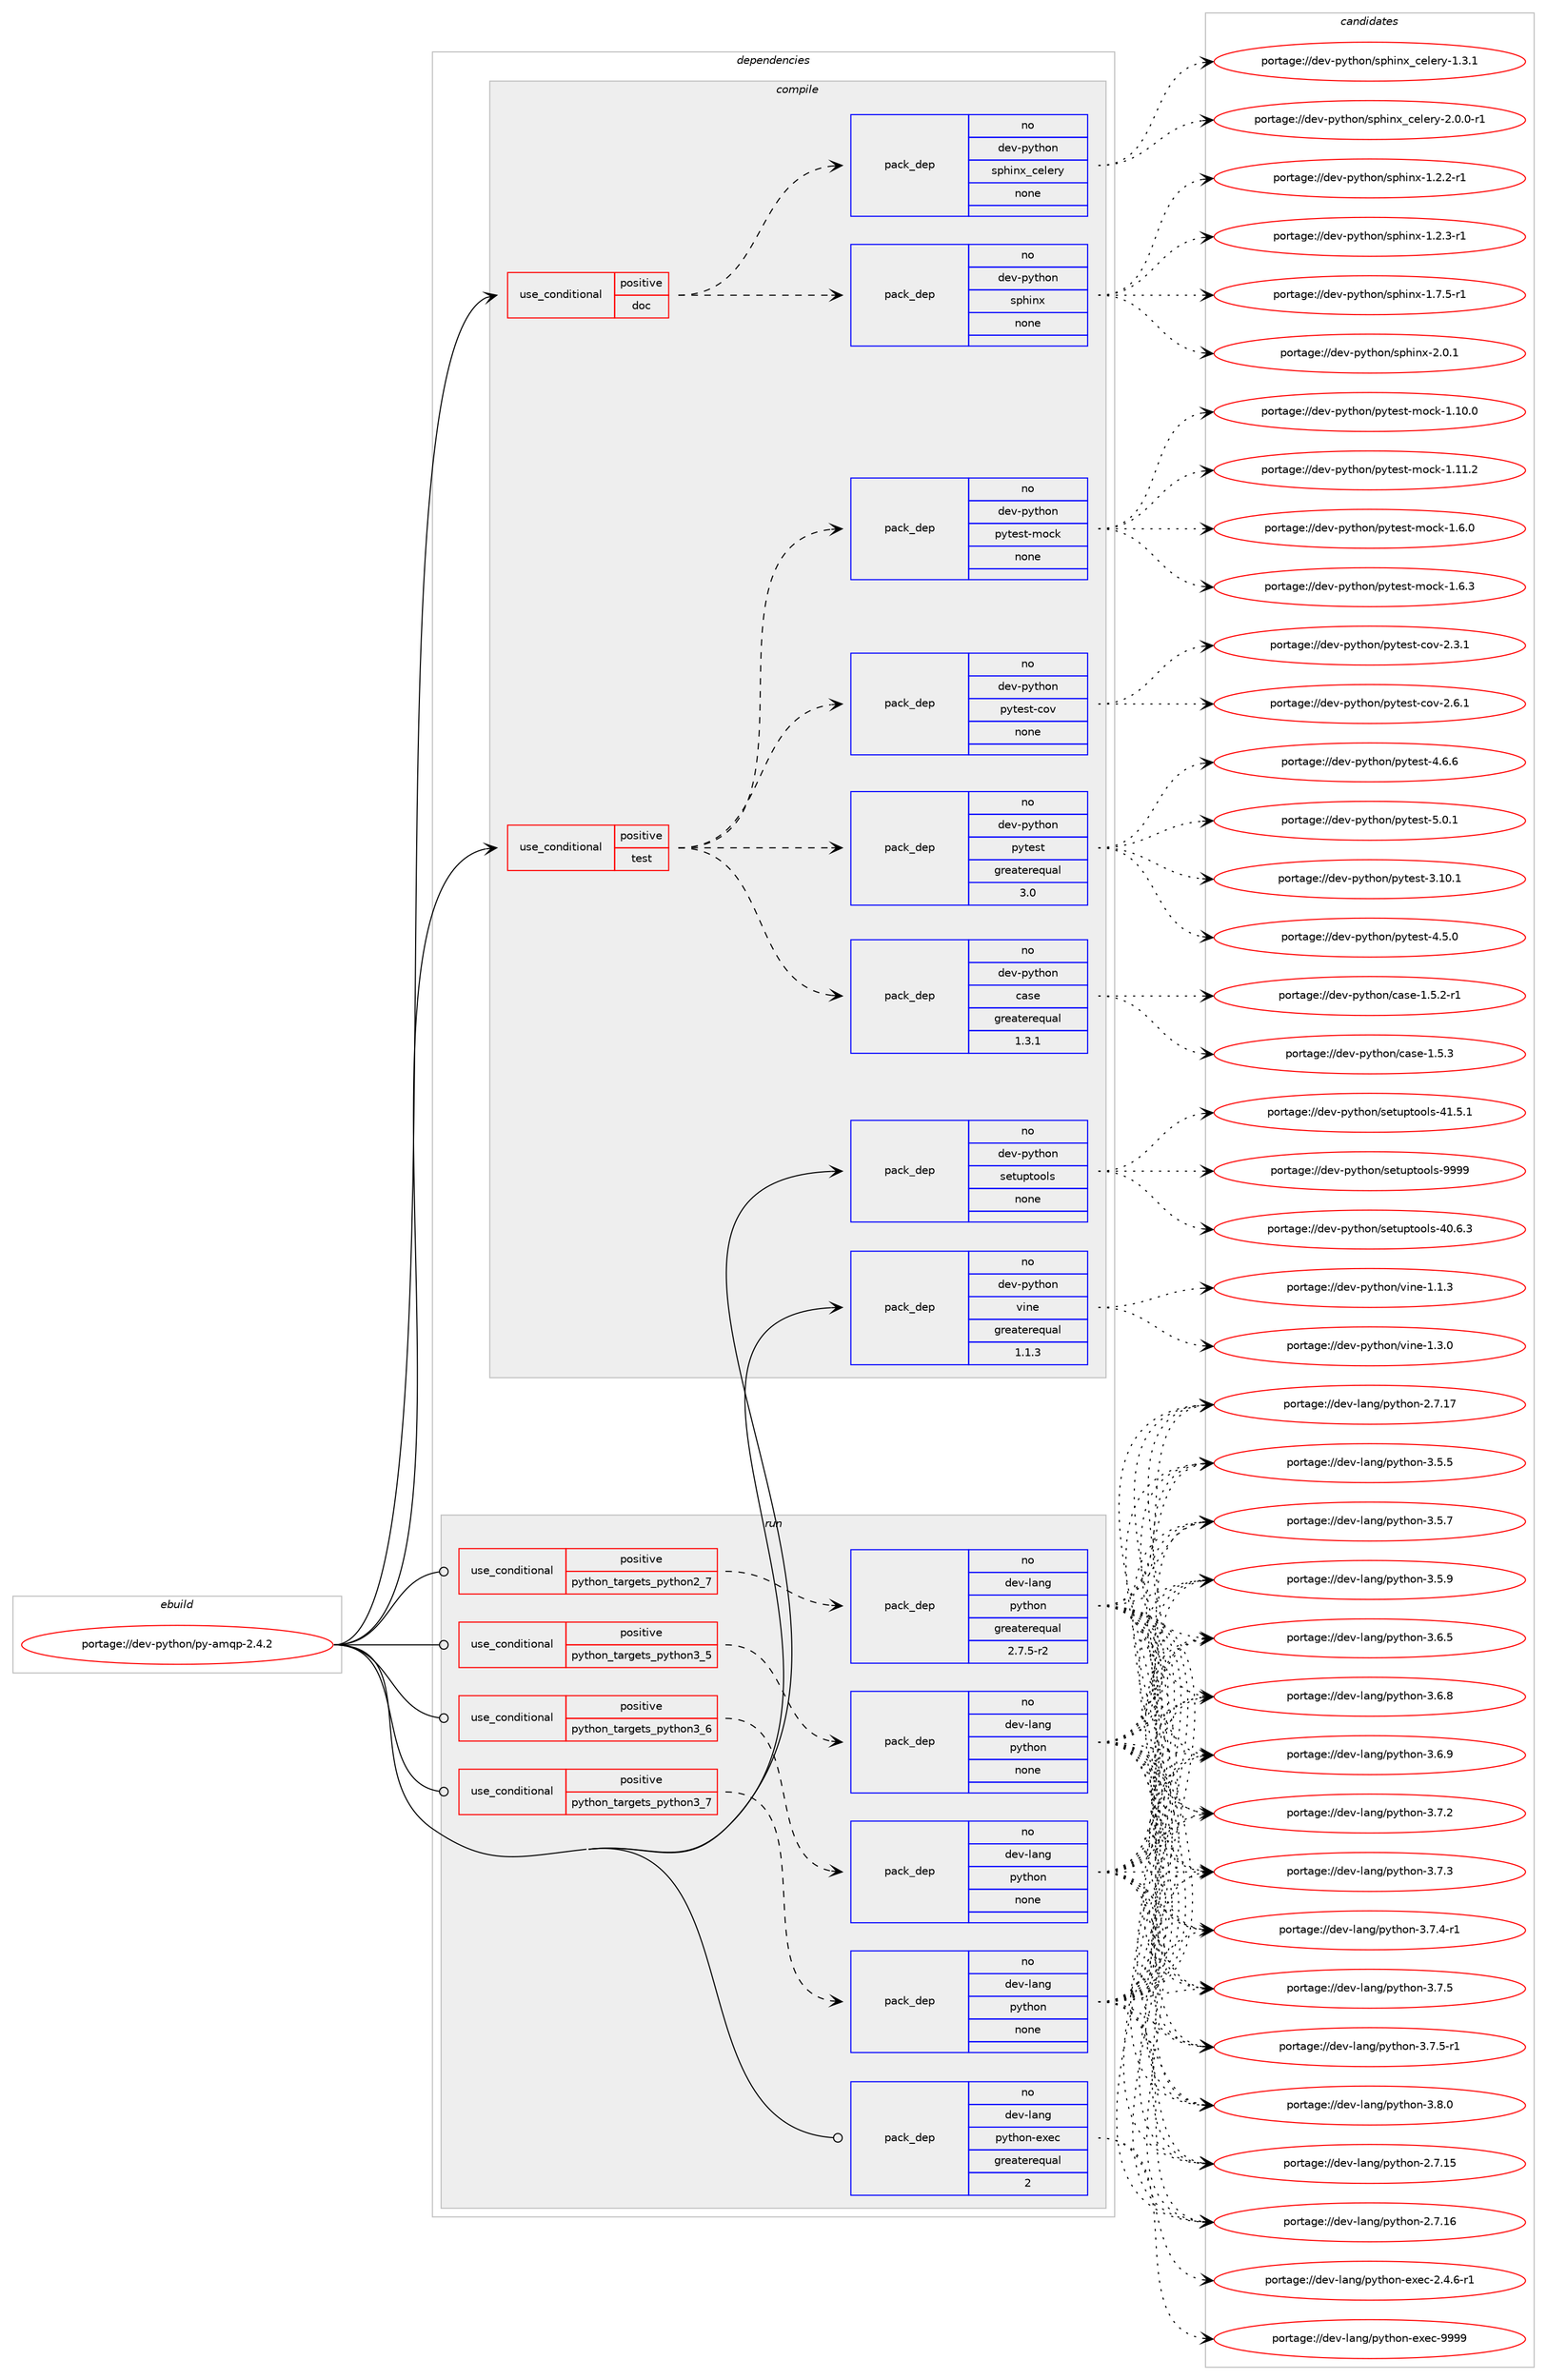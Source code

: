 digraph prolog {

# *************
# Graph options
# *************

newrank=true;
concentrate=true;
compound=true;
graph [rankdir=LR,fontname=Helvetica,fontsize=10,ranksep=1.5];#, ranksep=2.5, nodesep=0.2];
edge  [arrowhead=vee];
node  [fontname=Helvetica,fontsize=10];

# **********
# The ebuild
# **********

subgraph cluster_leftcol {
color=gray;
rank=same;
label=<<i>ebuild</i>>;
id [label="portage://dev-python/py-amqp-2.4.2", color=red, width=4, href="../dev-python/py-amqp-2.4.2.svg"];
}

# ****************
# The dependencies
# ****************

subgraph cluster_midcol {
color=gray;
label=<<i>dependencies</i>>;
subgraph cluster_compile {
fillcolor="#eeeeee";
style=filled;
label=<<i>compile</i>>;
subgraph cond34443 {
dependency158705 [label=<<TABLE BORDER="0" CELLBORDER="1" CELLSPACING="0" CELLPADDING="4"><TR><TD ROWSPAN="3" CELLPADDING="10">use_conditional</TD></TR><TR><TD>positive</TD></TR><TR><TD>doc</TD></TR></TABLE>>, shape=none, color=red];
subgraph pack120897 {
dependency158706 [label=<<TABLE BORDER="0" CELLBORDER="1" CELLSPACING="0" CELLPADDING="4" WIDTH="220"><TR><TD ROWSPAN="6" CELLPADDING="30">pack_dep</TD></TR><TR><TD WIDTH="110">no</TD></TR><TR><TD>dev-python</TD></TR><TR><TD>sphinx</TD></TR><TR><TD>none</TD></TR><TR><TD></TD></TR></TABLE>>, shape=none, color=blue];
}
dependency158705:e -> dependency158706:w [weight=20,style="dashed",arrowhead="vee"];
subgraph pack120898 {
dependency158707 [label=<<TABLE BORDER="0" CELLBORDER="1" CELLSPACING="0" CELLPADDING="4" WIDTH="220"><TR><TD ROWSPAN="6" CELLPADDING="30">pack_dep</TD></TR><TR><TD WIDTH="110">no</TD></TR><TR><TD>dev-python</TD></TR><TR><TD>sphinx_celery</TD></TR><TR><TD>none</TD></TR><TR><TD></TD></TR></TABLE>>, shape=none, color=blue];
}
dependency158705:e -> dependency158707:w [weight=20,style="dashed",arrowhead="vee"];
}
id:e -> dependency158705:w [weight=20,style="solid",arrowhead="vee"];
subgraph cond34444 {
dependency158708 [label=<<TABLE BORDER="0" CELLBORDER="1" CELLSPACING="0" CELLPADDING="4"><TR><TD ROWSPAN="3" CELLPADDING="10">use_conditional</TD></TR><TR><TD>positive</TD></TR><TR><TD>test</TD></TR></TABLE>>, shape=none, color=red];
subgraph pack120899 {
dependency158709 [label=<<TABLE BORDER="0" CELLBORDER="1" CELLSPACING="0" CELLPADDING="4" WIDTH="220"><TR><TD ROWSPAN="6" CELLPADDING="30">pack_dep</TD></TR><TR><TD WIDTH="110">no</TD></TR><TR><TD>dev-python</TD></TR><TR><TD>case</TD></TR><TR><TD>greaterequal</TD></TR><TR><TD>1.3.1</TD></TR></TABLE>>, shape=none, color=blue];
}
dependency158708:e -> dependency158709:w [weight=20,style="dashed",arrowhead="vee"];
subgraph pack120900 {
dependency158710 [label=<<TABLE BORDER="0" CELLBORDER="1" CELLSPACING="0" CELLPADDING="4" WIDTH="220"><TR><TD ROWSPAN="6" CELLPADDING="30">pack_dep</TD></TR><TR><TD WIDTH="110">no</TD></TR><TR><TD>dev-python</TD></TR><TR><TD>pytest</TD></TR><TR><TD>greaterequal</TD></TR><TR><TD>3.0</TD></TR></TABLE>>, shape=none, color=blue];
}
dependency158708:e -> dependency158710:w [weight=20,style="dashed",arrowhead="vee"];
subgraph pack120901 {
dependency158711 [label=<<TABLE BORDER="0" CELLBORDER="1" CELLSPACING="0" CELLPADDING="4" WIDTH="220"><TR><TD ROWSPAN="6" CELLPADDING="30">pack_dep</TD></TR><TR><TD WIDTH="110">no</TD></TR><TR><TD>dev-python</TD></TR><TR><TD>pytest-cov</TD></TR><TR><TD>none</TD></TR><TR><TD></TD></TR></TABLE>>, shape=none, color=blue];
}
dependency158708:e -> dependency158711:w [weight=20,style="dashed",arrowhead="vee"];
subgraph pack120902 {
dependency158712 [label=<<TABLE BORDER="0" CELLBORDER="1" CELLSPACING="0" CELLPADDING="4" WIDTH="220"><TR><TD ROWSPAN="6" CELLPADDING="30">pack_dep</TD></TR><TR><TD WIDTH="110">no</TD></TR><TR><TD>dev-python</TD></TR><TR><TD>pytest-mock</TD></TR><TR><TD>none</TD></TR><TR><TD></TD></TR></TABLE>>, shape=none, color=blue];
}
dependency158708:e -> dependency158712:w [weight=20,style="dashed",arrowhead="vee"];
}
id:e -> dependency158708:w [weight=20,style="solid",arrowhead="vee"];
subgraph pack120903 {
dependency158713 [label=<<TABLE BORDER="0" CELLBORDER="1" CELLSPACING="0" CELLPADDING="4" WIDTH="220"><TR><TD ROWSPAN="6" CELLPADDING="30">pack_dep</TD></TR><TR><TD WIDTH="110">no</TD></TR><TR><TD>dev-python</TD></TR><TR><TD>setuptools</TD></TR><TR><TD>none</TD></TR><TR><TD></TD></TR></TABLE>>, shape=none, color=blue];
}
id:e -> dependency158713:w [weight=20,style="solid",arrowhead="vee"];
subgraph pack120904 {
dependency158714 [label=<<TABLE BORDER="0" CELLBORDER="1" CELLSPACING="0" CELLPADDING="4" WIDTH="220"><TR><TD ROWSPAN="6" CELLPADDING="30">pack_dep</TD></TR><TR><TD WIDTH="110">no</TD></TR><TR><TD>dev-python</TD></TR><TR><TD>vine</TD></TR><TR><TD>greaterequal</TD></TR><TR><TD>1.1.3</TD></TR></TABLE>>, shape=none, color=blue];
}
id:e -> dependency158714:w [weight=20,style="solid",arrowhead="vee"];
}
subgraph cluster_compileandrun {
fillcolor="#eeeeee";
style=filled;
label=<<i>compile and run</i>>;
}
subgraph cluster_run {
fillcolor="#eeeeee";
style=filled;
label=<<i>run</i>>;
subgraph cond34445 {
dependency158715 [label=<<TABLE BORDER="0" CELLBORDER="1" CELLSPACING="0" CELLPADDING="4"><TR><TD ROWSPAN="3" CELLPADDING="10">use_conditional</TD></TR><TR><TD>positive</TD></TR><TR><TD>python_targets_python2_7</TD></TR></TABLE>>, shape=none, color=red];
subgraph pack120905 {
dependency158716 [label=<<TABLE BORDER="0" CELLBORDER="1" CELLSPACING="0" CELLPADDING="4" WIDTH="220"><TR><TD ROWSPAN="6" CELLPADDING="30">pack_dep</TD></TR><TR><TD WIDTH="110">no</TD></TR><TR><TD>dev-lang</TD></TR><TR><TD>python</TD></TR><TR><TD>greaterequal</TD></TR><TR><TD>2.7.5-r2</TD></TR></TABLE>>, shape=none, color=blue];
}
dependency158715:e -> dependency158716:w [weight=20,style="dashed",arrowhead="vee"];
}
id:e -> dependency158715:w [weight=20,style="solid",arrowhead="odot"];
subgraph cond34446 {
dependency158717 [label=<<TABLE BORDER="0" CELLBORDER="1" CELLSPACING="0" CELLPADDING="4"><TR><TD ROWSPAN="3" CELLPADDING="10">use_conditional</TD></TR><TR><TD>positive</TD></TR><TR><TD>python_targets_python3_5</TD></TR></TABLE>>, shape=none, color=red];
subgraph pack120906 {
dependency158718 [label=<<TABLE BORDER="0" CELLBORDER="1" CELLSPACING="0" CELLPADDING="4" WIDTH="220"><TR><TD ROWSPAN="6" CELLPADDING="30">pack_dep</TD></TR><TR><TD WIDTH="110">no</TD></TR><TR><TD>dev-lang</TD></TR><TR><TD>python</TD></TR><TR><TD>none</TD></TR><TR><TD></TD></TR></TABLE>>, shape=none, color=blue];
}
dependency158717:e -> dependency158718:w [weight=20,style="dashed",arrowhead="vee"];
}
id:e -> dependency158717:w [weight=20,style="solid",arrowhead="odot"];
subgraph cond34447 {
dependency158719 [label=<<TABLE BORDER="0" CELLBORDER="1" CELLSPACING="0" CELLPADDING="4"><TR><TD ROWSPAN="3" CELLPADDING="10">use_conditional</TD></TR><TR><TD>positive</TD></TR><TR><TD>python_targets_python3_6</TD></TR></TABLE>>, shape=none, color=red];
subgraph pack120907 {
dependency158720 [label=<<TABLE BORDER="0" CELLBORDER="1" CELLSPACING="0" CELLPADDING="4" WIDTH="220"><TR><TD ROWSPAN="6" CELLPADDING="30">pack_dep</TD></TR><TR><TD WIDTH="110">no</TD></TR><TR><TD>dev-lang</TD></TR><TR><TD>python</TD></TR><TR><TD>none</TD></TR><TR><TD></TD></TR></TABLE>>, shape=none, color=blue];
}
dependency158719:e -> dependency158720:w [weight=20,style="dashed",arrowhead="vee"];
}
id:e -> dependency158719:w [weight=20,style="solid",arrowhead="odot"];
subgraph cond34448 {
dependency158721 [label=<<TABLE BORDER="0" CELLBORDER="1" CELLSPACING="0" CELLPADDING="4"><TR><TD ROWSPAN="3" CELLPADDING="10">use_conditional</TD></TR><TR><TD>positive</TD></TR><TR><TD>python_targets_python3_7</TD></TR></TABLE>>, shape=none, color=red];
subgraph pack120908 {
dependency158722 [label=<<TABLE BORDER="0" CELLBORDER="1" CELLSPACING="0" CELLPADDING="4" WIDTH="220"><TR><TD ROWSPAN="6" CELLPADDING="30">pack_dep</TD></TR><TR><TD WIDTH="110">no</TD></TR><TR><TD>dev-lang</TD></TR><TR><TD>python</TD></TR><TR><TD>none</TD></TR><TR><TD></TD></TR></TABLE>>, shape=none, color=blue];
}
dependency158721:e -> dependency158722:w [weight=20,style="dashed",arrowhead="vee"];
}
id:e -> dependency158721:w [weight=20,style="solid",arrowhead="odot"];
subgraph pack120909 {
dependency158723 [label=<<TABLE BORDER="0" CELLBORDER="1" CELLSPACING="0" CELLPADDING="4" WIDTH="220"><TR><TD ROWSPAN="6" CELLPADDING="30">pack_dep</TD></TR><TR><TD WIDTH="110">no</TD></TR><TR><TD>dev-lang</TD></TR><TR><TD>python-exec</TD></TR><TR><TD>greaterequal</TD></TR><TR><TD>2</TD></TR></TABLE>>, shape=none, color=blue];
}
id:e -> dependency158723:w [weight=20,style="solid",arrowhead="odot"];
}
}

# **************
# The candidates
# **************

subgraph cluster_choices {
rank=same;
color=gray;
label=<<i>candidates</i>>;

subgraph choice120897 {
color=black;
nodesep=1;
choiceportage10010111845112121116104111110471151121041051101204549465046504511449 [label="portage://dev-python/sphinx-1.2.2-r1", color=red, width=4,href="../dev-python/sphinx-1.2.2-r1.svg"];
choiceportage10010111845112121116104111110471151121041051101204549465046514511449 [label="portage://dev-python/sphinx-1.2.3-r1", color=red, width=4,href="../dev-python/sphinx-1.2.3-r1.svg"];
choiceportage10010111845112121116104111110471151121041051101204549465546534511449 [label="portage://dev-python/sphinx-1.7.5-r1", color=red, width=4,href="../dev-python/sphinx-1.7.5-r1.svg"];
choiceportage1001011184511212111610411111047115112104105110120455046484649 [label="portage://dev-python/sphinx-2.0.1", color=red, width=4,href="../dev-python/sphinx-2.0.1.svg"];
dependency158706:e -> choiceportage10010111845112121116104111110471151121041051101204549465046504511449:w [style=dotted,weight="100"];
dependency158706:e -> choiceportage10010111845112121116104111110471151121041051101204549465046514511449:w [style=dotted,weight="100"];
dependency158706:e -> choiceportage10010111845112121116104111110471151121041051101204549465546534511449:w [style=dotted,weight="100"];
dependency158706:e -> choiceportage1001011184511212111610411111047115112104105110120455046484649:w [style=dotted,weight="100"];
}
subgraph choice120898 {
color=black;
nodesep=1;
choiceportage10010111845112121116104111110471151121041051101209599101108101114121454946514649 [label="portage://dev-python/sphinx_celery-1.3.1", color=red, width=4,href="../dev-python/sphinx_celery-1.3.1.svg"];
choiceportage100101118451121211161041111104711511210410511012095991011081011141214550464846484511449 [label="portage://dev-python/sphinx_celery-2.0.0-r1", color=red, width=4,href="../dev-python/sphinx_celery-2.0.0-r1.svg"];
dependency158707:e -> choiceportage10010111845112121116104111110471151121041051101209599101108101114121454946514649:w [style=dotted,weight="100"];
dependency158707:e -> choiceportage100101118451121211161041111104711511210410511012095991011081011141214550464846484511449:w [style=dotted,weight="100"];
}
subgraph choice120899 {
color=black;
nodesep=1;
choiceportage100101118451121211161041111104799971151014549465346504511449 [label="portage://dev-python/case-1.5.2-r1", color=red, width=4,href="../dev-python/case-1.5.2-r1.svg"];
choiceportage10010111845112121116104111110479997115101454946534651 [label="portage://dev-python/case-1.5.3", color=red, width=4,href="../dev-python/case-1.5.3.svg"];
dependency158709:e -> choiceportage100101118451121211161041111104799971151014549465346504511449:w [style=dotted,weight="100"];
dependency158709:e -> choiceportage10010111845112121116104111110479997115101454946534651:w [style=dotted,weight="100"];
}
subgraph choice120900 {
color=black;
nodesep=1;
choiceportage100101118451121211161041111104711212111610111511645514649484649 [label="portage://dev-python/pytest-3.10.1", color=red, width=4,href="../dev-python/pytest-3.10.1.svg"];
choiceportage1001011184511212111610411111047112121116101115116455246534648 [label="portage://dev-python/pytest-4.5.0", color=red, width=4,href="../dev-python/pytest-4.5.0.svg"];
choiceportage1001011184511212111610411111047112121116101115116455246544654 [label="portage://dev-python/pytest-4.6.6", color=red, width=4,href="../dev-python/pytest-4.6.6.svg"];
choiceportage1001011184511212111610411111047112121116101115116455346484649 [label="portage://dev-python/pytest-5.0.1", color=red, width=4,href="../dev-python/pytest-5.0.1.svg"];
dependency158710:e -> choiceportage100101118451121211161041111104711212111610111511645514649484649:w [style=dotted,weight="100"];
dependency158710:e -> choiceportage1001011184511212111610411111047112121116101115116455246534648:w [style=dotted,weight="100"];
dependency158710:e -> choiceportage1001011184511212111610411111047112121116101115116455246544654:w [style=dotted,weight="100"];
dependency158710:e -> choiceportage1001011184511212111610411111047112121116101115116455346484649:w [style=dotted,weight="100"];
}
subgraph choice120901 {
color=black;
nodesep=1;
choiceportage10010111845112121116104111110471121211161011151164599111118455046514649 [label="portage://dev-python/pytest-cov-2.3.1", color=red, width=4,href="../dev-python/pytest-cov-2.3.1.svg"];
choiceportage10010111845112121116104111110471121211161011151164599111118455046544649 [label="portage://dev-python/pytest-cov-2.6.1", color=red, width=4,href="../dev-python/pytest-cov-2.6.1.svg"];
dependency158711:e -> choiceportage10010111845112121116104111110471121211161011151164599111118455046514649:w [style=dotted,weight="100"];
dependency158711:e -> choiceportage10010111845112121116104111110471121211161011151164599111118455046544649:w [style=dotted,weight="100"];
}
subgraph choice120902 {
color=black;
nodesep=1;
choiceportage1001011184511212111610411111047112121116101115116451091119910745494649484648 [label="portage://dev-python/pytest-mock-1.10.0", color=red, width=4,href="../dev-python/pytest-mock-1.10.0.svg"];
choiceportage1001011184511212111610411111047112121116101115116451091119910745494649494650 [label="portage://dev-python/pytest-mock-1.11.2", color=red, width=4,href="../dev-python/pytest-mock-1.11.2.svg"];
choiceportage10010111845112121116104111110471121211161011151164510911199107454946544648 [label="portage://dev-python/pytest-mock-1.6.0", color=red, width=4,href="../dev-python/pytest-mock-1.6.0.svg"];
choiceportage10010111845112121116104111110471121211161011151164510911199107454946544651 [label="portage://dev-python/pytest-mock-1.6.3", color=red, width=4,href="../dev-python/pytest-mock-1.6.3.svg"];
dependency158712:e -> choiceportage1001011184511212111610411111047112121116101115116451091119910745494649484648:w [style=dotted,weight="100"];
dependency158712:e -> choiceportage1001011184511212111610411111047112121116101115116451091119910745494649494650:w [style=dotted,weight="100"];
dependency158712:e -> choiceportage10010111845112121116104111110471121211161011151164510911199107454946544648:w [style=dotted,weight="100"];
dependency158712:e -> choiceportage10010111845112121116104111110471121211161011151164510911199107454946544651:w [style=dotted,weight="100"];
}
subgraph choice120903 {
color=black;
nodesep=1;
choiceportage100101118451121211161041111104711510111611711211611111110811545524846544651 [label="portage://dev-python/setuptools-40.6.3", color=red, width=4,href="../dev-python/setuptools-40.6.3.svg"];
choiceportage100101118451121211161041111104711510111611711211611111110811545524946534649 [label="portage://dev-python/setuptools-41.5.1", color=red, width=4,href="../dev-python/setuptools-41.5.1.svg"];
choiceportage10010111845112121116104111110471151011161171121161111111081154557575757 [label="portage://dev-python/setuptools-9999", color=red, width=4,href="../dev-python/setuptools-9999.svg"];
dependency158713:e -> choiceportage100101118451121211161041111104711510111611711211611111110811545524846544651:w [style=dotted,weight="100"];
dependency158713:e -> choiceportage100101118451121211161041111104711510111611711211611111110811545524946534649:w [style=dotted,weight="100"];
dependency158713:e -> choiceportage10010111845112121116104111110471151011161171121161111111081154557575757:w [style=dotted,weight="100"];
}
subgraph choice120904 {
color=black;
nodesep=1;
choiceportage1001011184511212111610411111047118105110101454946494651 [label="portage://dev-python/vine-1.1.3", color=red, width=4,href="../dev-python/vine-1.1.3.svg"];
choiceportage1001011184511212111610411111047118105110101454946514648 [label="portage://dev-python/vine-1.3.0", color=red, width=4,href="../dev-python/vine-1.3.0.svg"];
dependency158714:e -> choiceportage1001011184511212111610411111047118105110101454946494651:w [style=dotted,weight="100"];
dependency158714:e -> choiceportage1001011184511212111610411111047118105110101454946514648:w [style=dotted,weight="100"];
}
subgraph choice120905 {
color=black;
nodesep=1;
choiceportage10010111845108971101034711212111610411111045504655464953 [label="portage://dev-lang/python-2.7.15", color=red, width=4,href="../dev-lang/python-2.7.15.svg"];
choiceportage10010111845108971101034711212111610411111045504655464954 [label="portage://dev-lang/python-2.7.16", color=red, width=4,href="../dev-lang/python-2.7.16.svg"];
choiceportage10010111845108971101034711212111610411111045504655464955 [label="portage://dev-lang/python-2.7.17", color=red, width=4,href="../dev-lang/python-2.7.17.svg"];
choiceportage100101118451089711010347112121116104111110455146534653 [label="portage://dev-lang/python-3.5.5", color=red, width=4,href="../dev-lang/python-3.5.5.svg"];
choiceportage100101118451089711010347112121116104111110455146534655 [label="portage://dev-lang/python-3.5.7", color=red, width=4,href="../dev-lang/python-3.5.7.svg"];
choiceportage100101118451089711010347112121116104111110455146534657 [label="portage://dev-lang/python-3.5.9", color=red, width=4,href="../dev-lang/python-3.5.9.svg"];
choiceportage100101118451089711010347112121116104111110455146544653 [label="portage://dev-lang/python-3.6.5", color=red, width=4,href="../dev-lang/python-3.6.5.svg"];
choiceportage100101118451089711010347112121116104111110455146544656 [label="portage://dev-lang/python-3.6.8", color=red, width=4,href="../dev-lang/python-3.6.8.svg"];
choiceportage100101118451089711010347112121116104111110455146544657 [label="portage://dev-lang/python-3.6.9", color=red, width=4,href="../dev-lang/python-3.6.9.svg"];
choiceportage100101118451089711010347112121116104111110455146554650 [label="portage://dev-lang/python-3.7.2", color=red, width=4,href="../dev-lang/python-3.7.2.svg"];
choiceportage100101118451089711010347112121116104111110455146554651 [label="portage://dev-lang/python-3.7.3", color=red, width=4,href="../dev-lang/python-3.7.3.svg"];
choiceportage1001011184510897110103471121211161041111104551465546524511449 [label="portage://dev-lang/python-3.7.4-r1", color=red, width=4,href="../dev-lang/python-3.7.4-r1.svg"];
choiceportage100101118451089711010347112121116104111110455146554653 [label="portage://dev-lang/python-3.7.5", color=red, width=4,href="../dev-lang/python-3.7.5.svg"];
choiceportage1001011184510897110103471121211161041111104551465546534511449 [label="portage://dev-lang/python-3.7.5-r1", color=red, width=4,href="../dev-lang/python-3.7.5-r1.svg"];
choiceportage100101118451089711010347112121116104111110455146564648 [label="portage://dev-lang/python-3.8.0", color=red, width=4,href="../dev-lang/python-3.8.0.svg"];
dependency158716:e -> choiceportage10010111845108971101034711212111610411111045504655464953:w [style=dotted,weight="100"];
dependency158716:e -> choiceportage10010111845108971101034711212111610411111045504655464954:w [style=dotted,weight="100"];
dependency158716:e -> choiceportage10010111845108971101034711212111610411111045504655464955:w [style=dotted,weight="100"];
dependency158716:e -> choiceportage100101118451089711010347112121116104111110455146534653:w [style=dotted,weight="100"];
dependency158716:e -> choiceportage100101118451089711010347112121116104111110455146534655:w [style=dotted,weight="100"];
dependency158716:e -> choiceportage100101118451089711010347112121116104111110455146534657:w [style=dotted,weight="100"];
dependency158716:e -> choiceportage100101118451089711010347112121116104111110455146544653:w [style=dotted,weight="100"];
dependency158716:e -> choiceportage100101118451089711010347112121116104111110455146544656:w [style=dotted,weight="100"];
dependency158716:e -> choiceportage100101118451089711010347112121116104111110455146544657:w [style=dotted,weight="100"];
dependency158716:e -> choiceportage100101118451089711010347112121116104111110455146554650:w [style=dotted,weight="100"];
dependency158716:e -> choiceportage100101118451089711010347112121116104111110455146554651:w [style=dotted,weight="100"];
dependency158716:e -> choiceportage1001011184510897110103471121211161041111104551465546524511449:w [style=dotted,weight="100"];
dependency158716:e -> choiceportage100101118451089711010347112121116104111110455146554653:w [style=dotted,weight="100"];
dependency158716:e -> choiceportage1001011184510897110103471121211161041111104551465546534511449:w [style=dotted,weight="100"];
dependency158716:e -> choiceportage100101118451089711010347112121116104111110455146564648:w [style=dotted,weight="100"];
}
subgraph choice120906 {
color=black;
nodesep=1;
choiceportage10010111845108971101034711212111610411111045504655464953 [label="portage://dev-lang/python-2.7.15", color=red, width=4,href="../dev-lang/python-2.7.15.svg"];
choiceportage10010111845108971101034711212111610411111045504655464954 [label="portage://dev-lang/python-2.7.16", color=red, width=4,href="../dev-lang/python-2.7.16.svg"];
choiceportage10010111845108971101034711212111610411111045504655464955 [label="portage://dev-lang/python-2.7.17", color=red, width=4,href="../dev-lang/python-2.7.17.svg"];
choiceportage100101118451089711010347112121116104111110455146534653 [label="portage://dev-lang/python-3.5.5", color=red, width=4,href="../dev-lang/python-3.5.5.svg"];
choiceportage100101118451089711010347112121116104111110455146534655 [label="portage://dev-lang/python-3.5.7", color=red, width=4,href="../dev-lang/python-3.5.7.svg"];
choiceportage100101118451089711010347112121116104111110455146534657 [label="portage://dev-lang/python-3.5.9", color=red, width=4,href="../dev-lang/python-3.5.9.svg"];
choiceportage100101118451089711010347112121116104111110455146544653 [label="portage://dev-lang/python-3.6.5", color=red, width=4,href="../dev-lang/python-3.6.5.svg"];
choiceportage100101118451089711010347112121116104111110455146544656 [label="portage://dev-lang/python-3.6.8", color=red, width=4,href="../dev-lang/python-3.6.8.svg"];
choiceportage100101118451089711010347112121116104111110455146544657 [label="portage://dev-lang/python-3.6.9", color=red, width=4,href="../dev-lang/python-3.6.9.svg"];
choiceportage100101118451089711010347112121116104111110455146554650 [label="portage://dev-lang/python-3.7.2", color=red, width=4,href="../dev-lang/python-3.7.2.svg"];
choiceportage100101118451089711010347112121116104111110455146554651 [label="portage://dev-lang/python-3.7.3", color=red, width=4,href="../dev-lang/python-3.7.3.svg"];
choiceportage1001011184510897110103471121211161041111104551465546524511449 [label="portage://dev-lang/python-3.7.4-r1", color=red, width=4,href="../dev-lang/python-3.7.4-r1.svg"];
choiceportage100101118451089711010347112121116104111110455146554653 [label="portage://dev-lang/python-3.7.5", color=red, width=4,href="../dev-lang/python-3.7.5.svg"];
choiceportage1001011184510897110103471121211161041111104551465546534511449 [label="portage://dev-lang/python-3.7.5-r1", color=red, width=4,href="../dev-lang/python-3.7.5-r1.svg"];
choiceportage100101118451089711010347112121116104111110455146564648 [label="portage://dev-lang/python-3.8.0", color=red, width=4,href="../dev-lang/python-3.8.0.svg"];
dependency158718:e -> choiceportage10010111845108971101034711212111610411111045504655464953:w [style=dotted,weight="100"];
dependency158718:e -> choiceportage10010111845108971101034711212111610411111045504655464954:w [style=dotted,weight="100"];
dependency158718:e -> choiceportage10010111845108971101034711212111610411111045504655464955:w [style=dotted,weight="100"];
dependency158718:e -> choiceportage100101118451089711010347112121116104111110455146534653:w [style=dotted,weight="100"];
dependency158718:e -> choiceportage100101118451089711010347112121116104111110455146534655:w [style=dotted,weight="100"];
dependency158718:e -> choiceportage100101118451089711010347112121116104111110455146534657:w [style=dotted,weight="100"];
dependency158718:e -> choiceportage100101118451089711010347112121116104111110455146544653:w [style=dotted,weight="100"];
dependency158718:e -> choiceportage100101118451089711010347112121116104111110455146544656:w [style=dotted,weight="100"];
dependency158718:e -> choiceportage100101118451089711010347112121116104111110455146544657:w [style=dotted,weight="100"];
dependency158718:e -> choiceportage100101118451089711010347112121116104111110455146554650:w [style=dotted,weight="100"];
dependency158718:e -> choiceportage100101118451089711010347112121116104111110455146554651:w [style=dotted,weight="100"];
dependency158718:e -> choiceportage1001011184510897110103471121211161041111104551465546524511449:w [style=dotted,weight="100"];
dependency158718:e -> choiceportage100101118451089711010347112121116104111110455146554653:w [style=dotted,weight="100"];
dependency158718:e -> choiceportage1001011184510897110103471121211161041111104551465546534511449:w [style=dotted,weight="100"];
dependency158718:e -> choiceportage100101118451089711010347112121116104111110455146564648:w [style=dotted,weight="100"];
}
subgraph choice120907 {
color=black;
nodesep=1;
choiceportage10010111845108971101034711212111610411111045504655464953 [label="portage://dev-lang/python-2.7.15", color=red, width=4,href="../dev-lang/python-2.7.15.svg"];
choiceportage10010111845108971101034711212111610411111045504655464954 [label="portage://dev-lang/python-2.7.16", color=red, width=4,href="../dev-lang/python-2.7.16.svg"];
choiceportage10010111845108971101034711212111610411111045504655464955 [label="portage://dev-lang/python-2.7.17", color=red, width=4,href="../dev-lang/python-2.7.17.svg"];
choiceportage100101118451089711010347112121116104111110455146534653 [label="portage://dev-lang/python-3.5.5", color=red, width=4,href="../dev-lang/python-3.5.5.svg"];
choiceportage100101118451089711010347112121116104111110455146534655 [label="portage://dev-lang/python-3.5.7", color=red, width=4,href="../dev-lang/python-3.5.7.svg"];
choiceportage100101118451089711010347112121116104111110455146534657 [label="portage://dev-lang/python-3.5.9", color=red, width=4,href="../dev-lang/python-3.5.9.svg"];
choiceportage100101118451089711010347112121116104111110455146544653 [label="portage://dev-lang/python-3.6.5", color=red, width=4,href="../dev-lang/python-3.6.5.svg"];
choiceportage100101118451089711010347112121116104111110455146544656 [label="portage://dev-lang/python-3.6.8", color=red, width=4,href="../dev-lang/python-3.6.8.svg"];
choiceportage100101118451089711010347112121116104111110455146544657 [label="portage://dev-lang/python-3.6.9", color=red, width=4,href="../dev-lang/python-3.6.9.svg"];
choiceportage100101118451089711010347112121116104111110455146554650 [label="portage://dev-lang/python-3.7.2", color=red, width=4,href="../dev-lang/python-3.7.2.svg"];
choiceportage100101118451089711010347112121116104111110455146554651 [label="portage://dev-lang/python-3.7.3", color=red, width=4,href="../dev-lang/python-3.7.3.svg"];
choiceportage1001011184510897110103471121211161041111104551465546524511449 [label="portage://dev-lang/python-3.7.4-r1", color=red, width=4,href="../dev-lang/python-3.7.4-r1.svg"];
choiceportage100101118451089711010347112121116104111110455146554653 [label="portage://dev-lang/python-3.7.5", color=red, width=4,href="../dev-lang/python-3.7.5.svg"];
choiceportage1001011184510897110103471121211161041111104551465546534511449 [label="portage://dev-lang/python-3.7.5-r1", color=red, width=4,href="../dev-lang/python-3.7.5-r1.svg"];
choiceportage100101118451089711010347112121116104111110455146564648 [label="portage://dev-lang/python-3.8.0", color=red, width=4,href="../dev-lang/python-3.8.0.svg"];
dependency158720:e -> choiceportage10010111845108971101034711212111610411111045504655464953:w [style=dotted,weight="100"];
dependency158720:e -> choiceportage10010111845108971101034711212111610411111045504655464954:w [style=dotted,weight="100"];
dependency158720:e -> choiceportage10010111845108971101034711212111610411111045504655464955:w [style=dotted,weight="100"];
dependency158720:e -> choiceportage100101118451089711010347112121116104111110455146534653:w [style=dotted,weight="100"];
dependency158720:e -> choiceportage100101118451089711010347112121116104111110455146534655:w [style=dotted,weight="100"];
dependency158720:e -> choiceportage100101118451089711010347112121116104111110455146534657:w [style=dotted,weight="100"];
dependency158720:e -> choiceportage100101118451089711010347112121116104111110455146544653:w [style=dotted,weight="100"];
dependency158720:e -> choiceportage100101118451089711010347112121116104111110455146544656:w [style=dotted,weight="100"];
dependency158720:e -> choiceportage100101118451089711010347112121116104111110455146544657:w [style=dotted,weight="100"];
dependency158720:e -> choiceportage100101118451089711010347112121116104111110455146554650:w [style=dotted,weight="100"];
dependency158720:e -> choiceportage100101118451089711010347112121116104111110455146554651:w [style=dotted,weight="100"];
dependency158720:e -> choiceportage1001011184510897110103471121211161041111104551465546524511449:w [style=dotted,weight="100"];
dependency158720:e -> choiceportage100101118451089711010347112121116104111110455146554653:w [style=dotted,weight="100"];
dependency158720:e -> choiceportage1001011184510897110103471121211161041111104551465546534511449:w [style=dotted,weight="100"];
dependency158720:e -> choiceportage100101118451089711010347112121116104111110455146564648:w [style=dotted,weight="100"];
}
subgraph choice120908 {
color=black;
nodesep=1;
choiceportage10010111845108971101034711212111610411111045504655464953 [label="portage://dev-lang/python-2.7.15", color=red, width=4,href="../dev-lang/python-2.7.15.svg"];
choiceportage10010111845108971101034711212111610411111045504655464954 [label="portage://dev-lang/python-2.7.16", color=red, width=4,href="../dev-lang/python-2.7.16.svg"];
choiceportage10010111845108971101034711212111610411111045504655464955 [label="portage://dev-lang/python-2.7.17", color=red, width=4,href="../dev-lang/python-2.7.17.svg"];
choiceportage100101118451089711010347112121116104111110455146534653 [label="portage://dev-lang/python-3.5.5", color=red, width=4,href="../dev-lang/python-3.5.5.svg"];
choiceportage100101118451089711010347112121116104111110455146534655 [label="portage://dev-lang/python-3.5.7", color=red, width=4,href="../dev-lang/python-3.5.7.svg"];
choiceportage100101118451089711010347112121116104111110455146534657 [label="portage://dev-lang/python-3.5.9", color=red, width=4,href="../dev-lang/python-3.5.9.svg"];
choiceportage100101118451089711010347112121116104111110455146544653 [label="portage://dev-lang/python-3.6.5", color=red, width=4,href="../dev-lang/python-3.6.5.svg"];
choiceportage100101118451089711010347112121116104111110455146544656 [label="portage://dev-lang/python-3.6.8", color=red, width=4,href="../dev-lang/python-3.6.8.svg"];
choiceportage100101118451089711010347112121116104111110455146544657 [label="portage://dev-lang/python-3.6.9", color=red, width=4,href="../dev-lang/python-3.6.9.svg"];
choiceportage100101118451089711010347112121116104111110455146554650 [label="portage://dev-lang/python-3.7.2", color=red, width=4,href="../dev-lang/python-3.7.2.svg"];
choiceportage100101118451089711010347112121116104111110455146554651 [label="portage://dev-lang/python-3.7.3", color=red, width=4,href="../dev-lang/python-3.7.3.svg"];
choiceportage1001011184510897110103471121211161041111104551465546524511449 [label="portage://dev-lang/python-3.7.4-r1", color=red, width=4,href="../dev-lang/python-3.7.4-r1.svg"];
choiceportage100101118451089711010347112121116104111110455146554653 [label="portage://dev-lang/python-3.7.5", color=red, width=4,href="../dev-lang/python-3.7.5.svg"];
choiceportage1001011184510897110103471121211161041111104551465546534511449 [label="portage://dev-lang/python-3.7.5-r1", color=red, width=4,href="../dev-lang/python-3.7.5-r1.svg"];
choiceportage100101118451089711010347112121116104111110455146564648 [label="portage://dev-lang/python-3.8.0", color=red, width=4,href="../dev-lang/python-3.8.0.svg"];
dependency158722:e -> choiceportage10010111845108971101034711212111610411111045504655464953:w [style=dotted,weight="100"];
dependency158722:e -> choiceportage10010111845108971101034711212111610411111045504655464954:w [style=dotted,weight="100"];
dependency158722:e -> choiceportage10010111845108971101034711212111610411111045504655464955:w [style=dotted,weight="100"];
dependency158722:e -> choiceportage100101118451089711010347112121116104111110455146534653:w [style=dotted,weight="100"];
dependency158722:e -> choiceportage100101118451089711010347112121116104111110455146534655:w [style=dotted,weight="100"];
dependency158722:e -> choiceportage100101118451089711010347112121116104111110455146534657:w [style=dotted,weight="100"];
dependency158722:e -> choiceportage100101118451089711010347112121116104111110455146544653:w [style=dotted,weight="100"];
dependency158722:e -> choiceportage100101118451089711010347112121116104111110455146544656:w [style=dotted,weight="100"];
dependency158722:e -> choiceportage100101118451089711010347112121116104111110455146544657:w [style=dotted,weight="100"];
dependency158722:e -> choiceportage100101118451089711010347112121116104111110455146554650:w [style=dotted,weight="100"];
dependency158722:e -> choiceportage100101118451089711010347112121116104111110455146554651:w [style=dotted,weight="100"];
dependency158722:e -> choiceportage1001011184510897110103471121211161041111104551465546524511449:w [style=dotted,weight="100"];
dependency158722:e -> choiceportage100101118451089711010347112121116104111110455146554653:w [style=dotted,weight="100"];
dependency158722:e -> choiceportage1001011184510897110103471121211161041111104551465546534511449:w [style=dotted,weight="100"];
dependency158722:e -> choiceportage100101118451089711010347112121116104111110455146564648:w [style=dotted,weight="100"];
}
subgraph choice120909 {
color=black;
nodesep=1;
choiceportage10010111845108971101034711212111610411111045101120101994550465246544511449 [label="portage://dev-lang/python-exec-2.4.6-r1", color=red, width=4,href="../dev-lang/python-exec-2.4.6-r1.svg"];
choiceportage10010111845108971101034711212111610411111045101120101994557575757 [label="portage://dev-lang/python-exec-9999", color=red, width=4,href="../dev-lang/python-exec-9999.svg"];
dependency158723:e -> choiceportage10010111845108971101034711212111610411111045101120101994550465246544511449:w [style=dotted,weight="100"];
dependency158723:e -> choiceportage10010111845108971101034711212111610411111045101120101994557575757:w [style=dotted,weight="100"];
}
}

}
